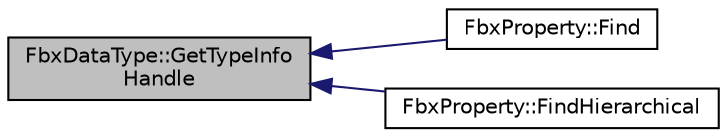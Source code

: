 digraph "FbxDataType::GetTypeInfoHandle"
{
  edge [fontname="Helvetica",fontsize="10",labelfontname="Helvetica",labelfontsize="10"];
  node [fontname="Helvetica",fontsize="10",shape=record];
  rankdir="LR";
  Node20 [label="FbxDataType::GetTypeInfo\lHandle",height=0.2,width=0.4,color="black", fillcolor="grey75", style="filled", fontcolor="black"];
  Node20 -> Node21 [dir="back",color="midnightblue",fontsize="10",style="solid",fontname="Helvetica"];
  Node21 [label="FbxProperty::Find",height=0.2,width=0.4,color="black", fillcolor="white", style="filled",URL="$class_fbx_property.html#acd7815414a490b7d6c2fb6bf1d95536e"];
  Node20 -> Node22 [dir="back",color="midnightblue",fontsize="10",style="solid",fontname="Helvetica"];
  Node22 [label="FbxProperty::FindHierarchical",height=0.2,width=0.4,color="black", fillcolor="white", style="filled",URL="$class_fbx_property.html#a5daed7a38564da53f44bdaa5f71f7837"];
}
